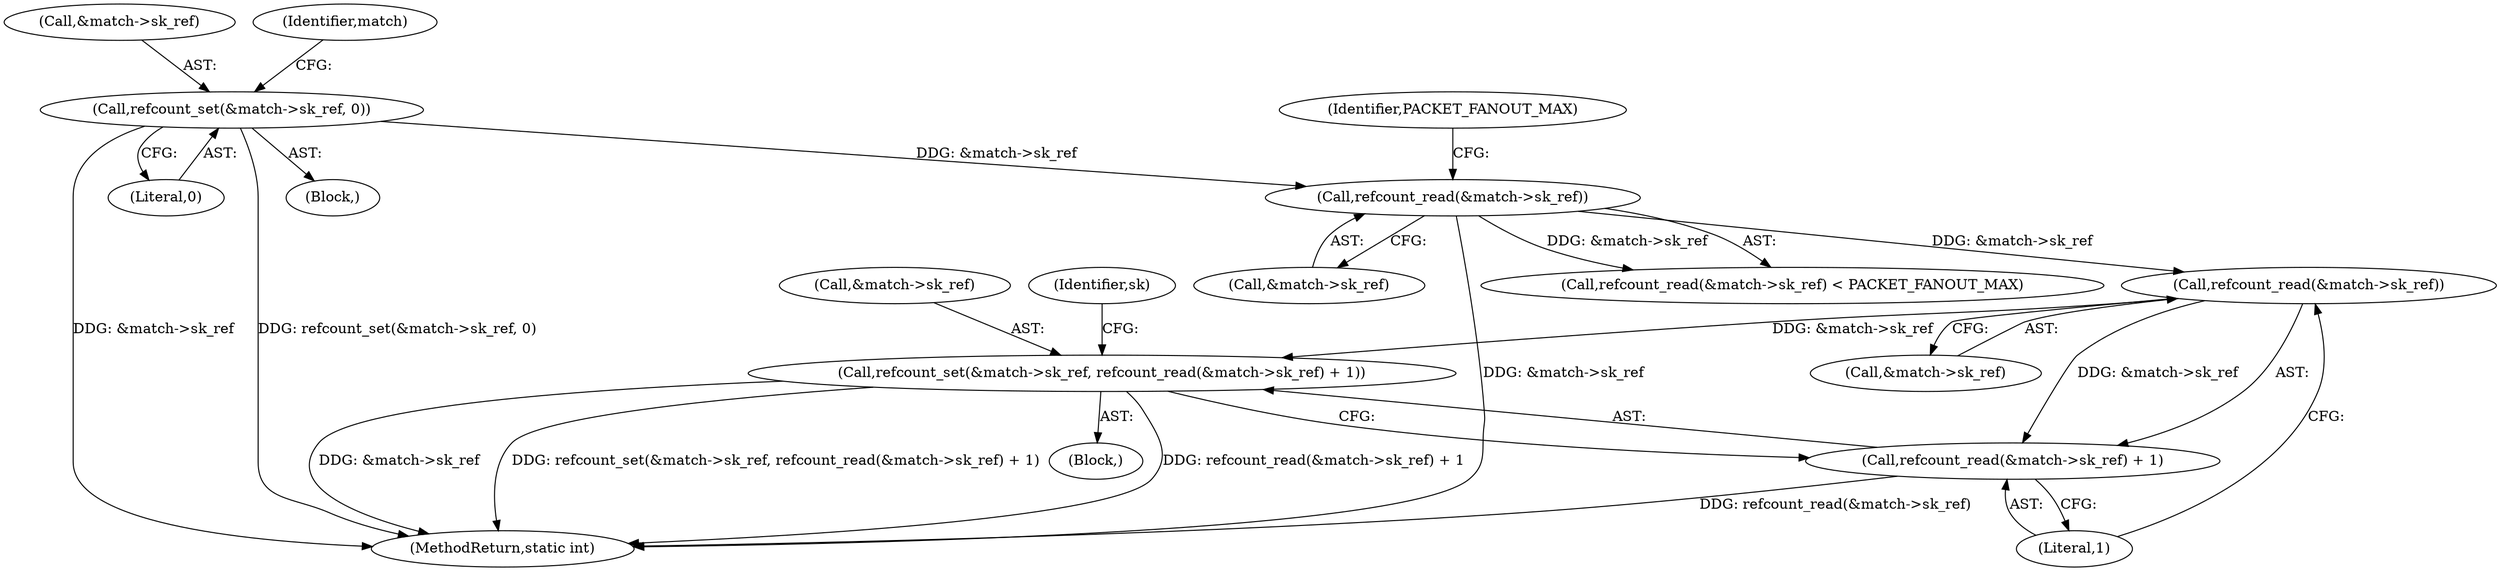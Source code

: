 digraph "0_linux_008ba2a13f2d04c947adc536d19debb8fe66f110@API" {
"1000465" [label="(Call,refcount_read(&match->sk_ref))"];
"1000442" [label="(Call,refcount_read(&match->sk_ref))"];
"1000343" [label="(Call,refcount_set(&match->sk_ref, 0))"];
"1000459" [label="(Call,refcount_set(&match->sk_ref, refcount_read(&match->sk_ref) + 1))"];
"1000464" [label="(Call,refcount_read(&match->sk_ref) + 1)"];
"1000465" [label="(Call,refcount_read(&match->sk_ref))"];
"1000470" [label="(Literal,1)"];
"1000464" [label="(Call,refcount_read(&match->sk_ref) + 1)"];
"1000343" [label="(Call,refcount_set(&match->sk_ref, 0))"];
"1000442" [label="(Call,refcount_read(&match->sk_ref))"];
"1000472" [label="(Identifier,sk)"];
"1000344" [label="(Call,&match->sk_ref)"];
"1000350" [label="(Identifier,match)"];
"1000459" [label="(Call,refcount_set(&match->sk_ref, refcount_read(&match->sk_ref) + 1))"];
"1000448" [label="(Block,)"];
"1000348" [label="(Literal,0)"];
"1000460" [label="(Call,&match->sk_ref)"];
"1000466" [label="(Call,&match->sk_ref)"];
"1000295" [label="(Block,)"];
"1000443" [label="(Call,&match->sk_ref)"];
"1000495" [label="(MethodReturn,static int)"];
"1000441" [label="(Call,refcount_read(&match->sk_ref) < PACKET_FANOUT_MAX)"];
"1000447" [label="(Identifier,PACKET_FANOUT_MAX)"];
"1000465" -> "1000464"  [label="AST: "];
"1000465" -> "1000466"  [label="CFG: "];
"1000466" -> "1000465"  [label="AST: "];
"1000470" -> "1000465"  [label="CFG: "];
"1000465" -> "1000459"  [label="DDG: &match->sk_ref"];
"1000465" -> "1000464"  [label="DDG: &match->sk_ref"];
"1000442" -> "1000465"  [label="DDG: &match->sk_ref"];
"1000442" -> "1000441"  [label="AST: "];
"1000442" -> "1000443"  [label="CFG: "];
"1000443" -> "1000442"  [label="AST: "];
"1000447" -> "1000442"  [label="CFG: "];
"1000442" -> "1000495"  [label="DDG: &match->sk_ref"];
"1000442" -> "1000441"  [label="DDG: &match->sk_ref"];
"1000343" -> "1000442"  [label="DDG: &match->sk_ref"];
"1000343" -> "1000295"  [label="AST: "];
"1000343" -> "1000348"  [label="CFG: "];
"1000344" -> "1000343"  [label="AST: "];
"1000348" -> "1000343"  [label="AST: "];
"1000350" -> "1000343"  [label="CFG: "];
"1000343" -> "1000495"  [label="DDG: &match->sk_ref"];
"1000343" -> "1000495"  [label="DDG: refcount_set(&match->sk_ref, 0)"];
"1000459" -> "1000448"  [label="AST: "];
"1000459" -> "1000464"  [label="CFG: "];
"1000460" -> "1000459"  [label="AST: "];
"1000464" -> "1000459"  [label="AST: "];
"1000472" -> "1000459"  [label="CFG: "];
"1000459" -> "1000495"  [label="DDG: &match->sk_ref"];
"1000459" -> "1000495"  [label="DDG: refcount_set(&match->sk_ref, refcount_read(&match->sk_ref) + 1)"];
"1000459" -> "1000495"  [label="DDG: refcount_read(&match->sk_ref) + 1"];
"1000464" -> "1000470"  [label="CFG: "];
"1000470" -> "1000464"  [label="AST: "];
"1000464" -> "1000495"  [label="DDG: refcount_read(&match->sk_ref)"];
}
